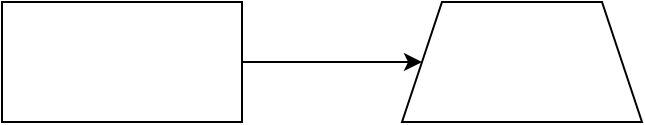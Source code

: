 <mxfile version="16.0.3" type="github">
  <diagram id="dFwihY7g1sPjusQkudzB" name="第 1 页">
    <mxGraphModel dx="1422" dy="754" grid="1" gridSize="10" guides="1" tooltips="1" connect="1" arrows="1" fold="1" page="1" pageScale="1" pageWidth="827" pageHeight="1169" math="0" shadow="0">
      <root>
        <mxCell id="0" />
        <mxCell id="1" parent="0" />
        <mxCell id="gGPS1NhNfzyai6EGUE0O-3" value="" style="edgeStyle=orthogonalEdgeStyle;rounded=0;orthogonalLoop=1;jettySize=auto;html=1;" edge="1" parent="1" source="gGPS1NhNfzyai6EGUE0O-1" target="gGPS1NhNfzyai6EGUE0O-2">
          <mxGeometry relative="1" as="geometry" />
        </mxCell>
        <mxCell id="gGPS1NhNfzyai6EGUE0O-1" value="" style="rounded=0;whiteSpace=wrap;html=1;" vertex="1" parent="1">
          <mxGeometry x="60" y="190" width="120" height="60" as="geometry" />
        </mxCell>
        <mxCell id="gGPS1NhNfzyai6EGUE0O-2" value="" style="shape=trapezoid;perimeter=trapezoidPerimeter;whiteSpace=wrap;html=1;fixedSize=1;rounded=0;" vertex="1" parent="1">
          <mxGeometry x="260" y="190" width="120" height="60" as="geometry" />
        </mxCell>
      </root>
    </mxGraphModel>
  </diagram>
</mxfile>
